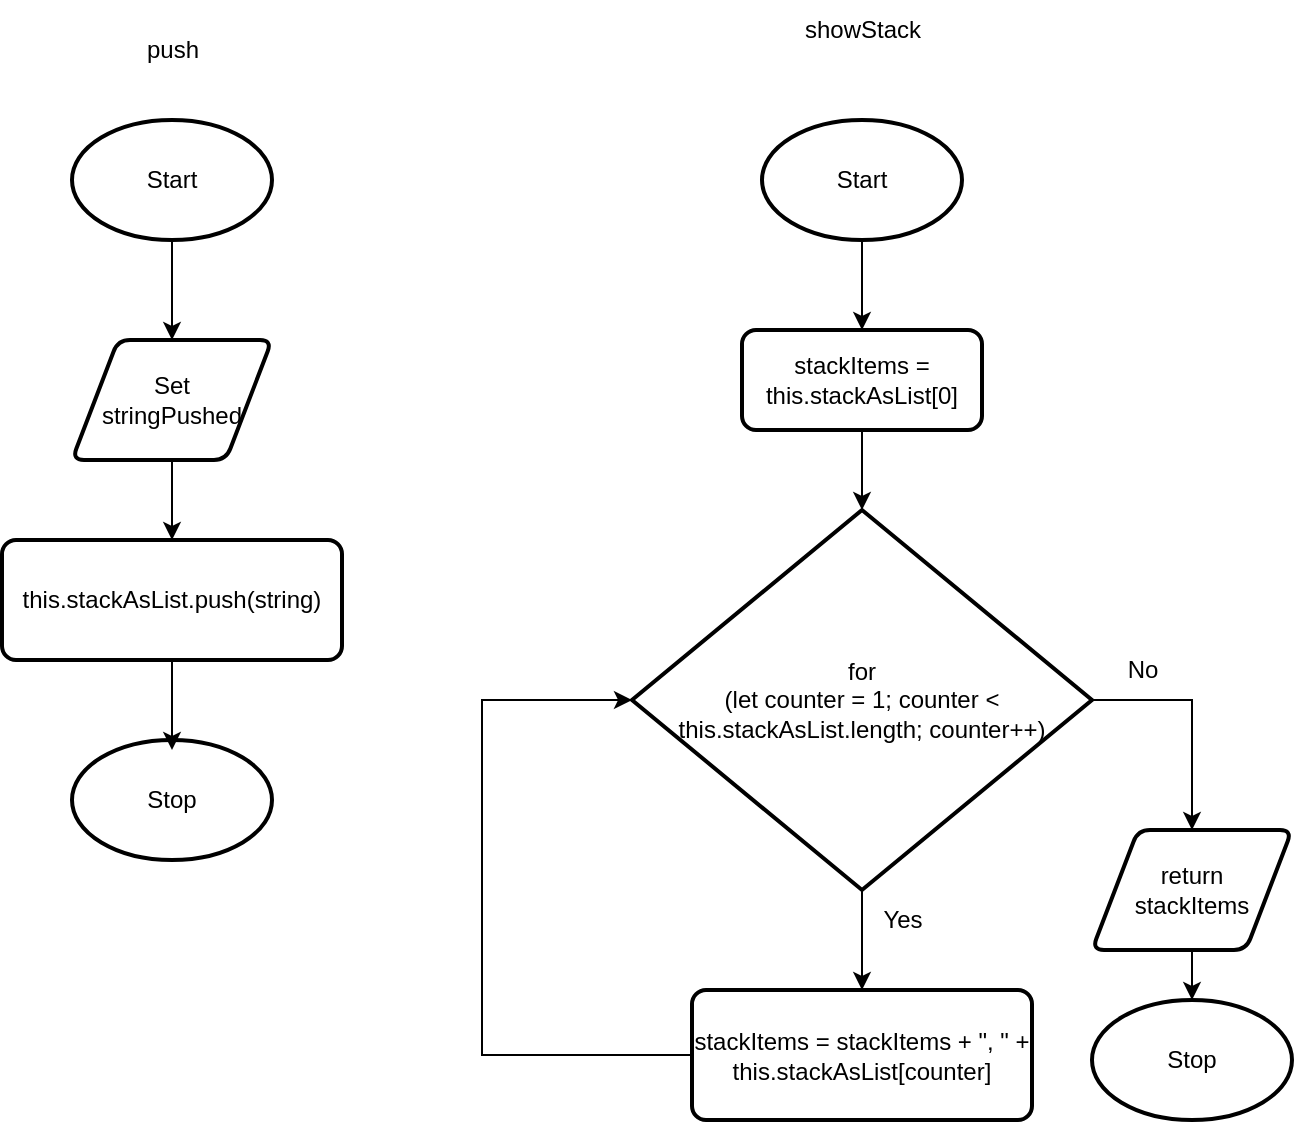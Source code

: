 <mxfile>
    <diagram id="180KcMU9t7ImqA0zAs9T" name="Page-1">
        <mxGraphModel dx="1913" dy="700" grid="1" gridSize="10" guides="1" tooltips="1" connect="1" arrows="1" fold="1" page="1" pageScale="1" pageWidth="827" pageHeight="1169" math="0" shadow="0">
            <root>
                <mxCell id="0"/>
                <mxCell id="1" parent="0"/>
                <mxCell id="2" style="edgeStyle=none;html=1;entryX=0.5;entryY=0;entryDx=0;entryDy=0;" edge="1" parent="1" source="3" target="9">
                    <mxGeometry relative="1" as="geometry"/>
                </mxCell>
                <mxCell id="3" value="Start" style="strokeWidth=2;html=1;shape=mxgraph.flowchart.start_1;whiteSpace=wrap;" vertex="1" parent="1">
                    <mxGeometry x="-775" y="130" width="100" height="60" as="geometry"/>
                </mxCell>
                <mxCell id="4" value="Stop" style="strokeWidth=2;html=1;shape=mxgraph.flowchart.start_1;whiteSpace=wrap;" vertex="1" parent="1">
                    <mxGeometry x="-775" y="440" width="100" height="60" as="geometry"/>
                </mxCell>
                <mxCell id="5" style="edgeStyle=none;rounded=0;html=1;fontSize=9;" edge="1" parent="1" source="6">
                    <mxGeometry relative="1" as="geometry">
                        <mxPoint x="-725" y="445" as="targetPoint"/>
                    </mxGeometry>
                </mxCell>
                <mxCell id="6" value="&lt;font style=&quot;font-size: 12px;&quot;&gt;this.stackAsList.push(string)&lt;/font&gt;" style="rounded=1;whiteSpace=wrap;html=1;absoluteArcSize=1;arcSize=14;strokeWidth=2;fontSize=9;" vertex="1" parent="1">
                    <mxGeometry x="-810" y="340" width="170" height="60" as="geometry"/>
                </mxCell>
                <mxCell id="7" value="push" style="text;html=1;align=center;verticalAlign=middle;resizable=0;points=[];autosize=1;strokeColor=none;fillColor=none;" vertex="1" parent="1">
                    <mxGeometry x="-750" y="80" width="50" height="30" as="geometry"/>
                </mxCell>
                <mxCell id="8" style="edgeStyle=none;rounded=0;html=1;" edge="1" parent="1" source="9" target="6">
                    <mxGeometry relative="1" as="geometry">
                        <Array as="points"/>
                    </mxGeometry>
                </mxCell>
                <mxCell id="9" value="Set &lt;br&gt;stringPushed" style="shape=parallelogram;html=1;strokeWidth=2;perimeter=parallelogramPerimeter;whiteSpace=wrap;rounded=1;arcSize=12;size=0.23;" vertex="1" parent="1">
                    <mxGeometry x="-775" y="240" width="100" height="60" as="geometry"/>
                </mxCell>
                <mxCell id="10" style="edgeStyle=none;html=1;entryX=0.5;entryY=0;entryDx=0;entryDy=0;" edge="1" parent="1" source="11" target="22">
                    <mxGeometry relative="1" as="geometry">
                        <mxPoint x="-380" y="230" as="targetPoint"/>
                    </mxGeometry>
                </mxCell>
                <mxCell id="11" value="Start" style="strokeWidth=2;html=1;shape=mxgraph.flowchart.start_1;whiteSpace=wrap;" vertex="1" parent="1">
                    <mxGeometry x="-430" y="130" width="100" height="60" as="geometry"/>
                </mxCell>
                <mxCell id="12" value="Stop" style="strokeWidth=2;html=1;shape=mxgraph.flowchart.start_1;whiteSpace=wrap;" vertex="1" parent="1">
                    <mxGeometry x="-265" y="570" width="100" height="60" as="geometry"/>
                </mxCell>
                <mxCell id="13" style="edgeStyle=none;html=1;entryX=0.5;entryY=0;entryDx=0;entryDy=0;fontSize=12;entryPerimeter=0;" edge="1" parent="1" source="22" target="17">
                    <mxGeometry relative="1" as="geometry">
                        <mxPoint x="-380" y="290.0" as="sourcePoint"/>
                        <mxPoint x="-380" y="330.0" as="targetPoint"/>
                    </mxGeometry>
                </mxCell>
                <mxCell id="14" value="showStack" style="text;html=1;align=center;verticalAlign=middle;resizable=0;points=[];autosize=1;strokeColor=none;fillColor=none;" vertex="1" parent="1">
                    <mxGeometry x="-420" y="70" width="80" height="30" as="geometry"/>
                </mxCell>
                <mxCell id="15" style="edgeStyle=none;html=1;fontSize=6;" edge="1" parent="1" source="17" target="19">
                    <mxGeometry relative="1" as="geometry"/>
                </mxCell>
                <mxCell id="16" style="edgeStyle=elbowEdgeStyle;html=1;entryX=0.5;entryY=0;entryDx=0;entryDy=0;elbow=vertical;exitX=1;exitY=0.5;exitDx=0;exitDy=0;exitPerimeter=0;rounded=0;" edge="1" parent="1" source="17" target="24">
                    <mxGeometry relative="1" as="geometry">
                        <Array as="points">
                            <mxPoint x="-215" y="420"/>
                        </Array>
                    </mxGeometry>
                </mxCell>
                <mxCell id="17" value="&lt;font style=&quot;font-size: 12px;&quot;&gt;for &lt;br&gt;(let counter = 1; counter &amp;lt; this.stackAsList.length; counter++)&lt;/font&gt;" style="strokeWidth=2;html=1;shape=mxgraph.flowchart.decision;whiteSpace=wrap;fontSize=6;" vertex="1" parent="1">
                    <mxGeometry x="-495" y="325" width="230" height="190" as="geometry"/>
                </mxCell>
                <mxCell id="18" style="edgeStyle=elbowEdgeStyle;rounded=0;elbow=vertical;html=1;entryX=0;entryY=0.5;entryDx=0;entryDy=0;entryPerimeter=0;fontSize=12;" edge="1" parent="1" source="19" target="17">
                    <mxGeometry relative="1" as="geometry">
                        <Array as="points">
                            <mxPoint x="-570" y="495"/>
                        </Array>
                    </mxGeometry>
                </mxCell>
                <mxCell id="19" value="stackItems = stackItems + &quot;, &quot; + this.stackAsList[counter]" style="rounded=1;whiteSpace=wrap;html=1;absoluteArcSize=1;arcSize=14;strokeWidth=2;fontSize=12;" vertex="1" parent="1">
                    <mxGeometry x="-465" y="565" width="170" height="65" as="geometry"/>
                </mxCell>
                <mxCell id="20" value="Yes" style="text;html=1;align=center;verticalAlign=middle;resizable=0;points=[];autosize=1;strokeColor=none;fillColor=none;fontSize=12;" vertex="1" parent="1">
                    <mxGeometry x="-380" y="515" width="40" height="30" as="geometry"/>
                </mxCell>
                <mxCell id="21" value="No" style="text;html=1;align=center;verticalAlign=middle;resizable=0;points=[];autosize=1;strokeColor=none;fillColor=none;fontSize=12;" vertex="1" parent="1">
                    <mxGeometry x="-260" y="390" width="40" height="30" as="geometry"/>
                </mxCell>
                <mxCell id="22" value="stackItems = this.stackAsList[0]" style="rounded=1;whiteSpace=wrap;html=1;absoluteArcSize=1;arcSize=14;strokeWidth=2;" vertex="1" parent="1">
                    <mxGeometry x="-440" y="235" width="120" height="50" as="geometry"/>
                </mxCell>
                <mxCell id="23" style="edgeStyle=elbowEdgeStyle;rounded=0;elbow=vertical;html=1;entryX=0.5;entryY=0;entryDx=0;entryDy=0;entryPerimeter=0;" edge="1" parent="1" source="24" target="12">
                    <mxGeometry relative="1" as="geometry"/>
                </mxCell>
                <mxCell id="24" value="return &lt;br&gt;stackItems" style="shape=parallelogram;html=1;strokeWidth=2;perimeter=parallelogramPerimeter;whiteSpace=wrap;rounded=1;arcSize=12;size=0.23;" vertex="1" parent="1">
                    <mxGeometry x="-265" y="485" width="100" height="60" as="geometry"/>
                </mxCell>
            </root>
        </mxGraphModel>
    </diagram>
</mxfile>